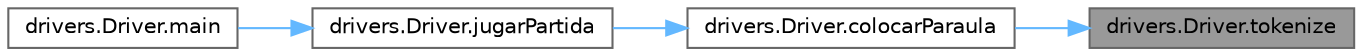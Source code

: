 digraph "drivers.Driver.tokenize"
{
 // INTERACTIVE_SVG=YES
 // LATEX_PDF_SIZE
  bgcolor="transparent";
  edge [fontname=Helvetica,fontsize=10,labelfontname=Helvetica,labelfontsize=10];
  node [fontname=Helvetica,fontsize=10,shape=box,height=0.2,width=0.4];
  rankdir="RL";
  Node1 [id="Node000001",label="drivers.Driver.tokenize",height=0.2,width=0.4,color="gray40", fillcolor="grey60", style="filled", fontcolor="black",tooltip="Genera una llista amb les lletres i dígrafs del paràmetre."];
  Node1 -> Node2 [id="edge1_Node000001_Node000002",dir="back",color="steelblue1",style="solid",tooltip=" "];
  Node2 [id="Node000002",label="drivers.Driver.colocarParaula",height=0.2,width=0.4,color="grey40", fillcolor="white", style="filled",URL="$classdrivers_1_1_driver.html#a2e8cde796339c2db37f3e7332bf695ea",tooltip="Col·loca una paraula al taulell."];
  Node2 -> Node3 [id="edge2_Node000002_Node000003",dir="back",color="steelblue1",style="solid",tooltip=" "];
  Node3 [id="Node000003",label="drivers.Driver.jugarPartida",height=0.2,width=0.4,color="grey40", fillcolor="white", style="filled",URL="$classdrivers_1_1_driver.html#a13e38153634507d9ad6e24cb267237b9",tooltip="Juga una partida."];
  Node3 -> Node4 [id="edge3_Node000003_Node000004",dir="back",color="steelblue1",style="solid",tooltip=" "];
  Node4 [id="Node000004",label="drivers.Driver.main",height=0.2,width=0.4,color="grey40", fillcolor="white", style="filled",URL="$classdrivers_1_1_driver.html#a3f94ce3595725e82b34c92548e071d04",tooltip="Inici del driver."];
}
